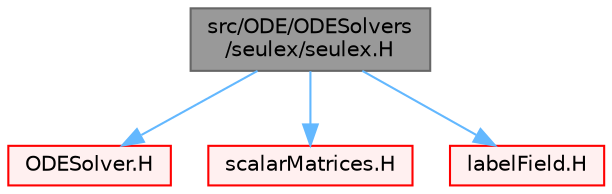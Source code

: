 digraph "src/ODE/ODESolvers/seulex/seulex.H"
{
 // LATEX_PDF_SIZE
  bgcolor="transparent";
  edge [fontname=Helvetica,fontsize=10,labelfontname=Helvetica,labelfontsize=10];
  node [fontname=Helvetica,fontsize=10,shape=box,height=0.2,width=0.4];
  Node1 [id="Node000001",label="src/ODE/ODESolvers\l/seulex/seulex.H",height=0.2,width=0.4,color="gray40", fillcolor="grey60", style="filled", fontcolor="black",tooltip=" "];
  Node1 -> Node2 [id="edge1_Node000001_Node000002",color="steelblue1",style="solid",tooltip=" "];
  Node2 [id="Node000002",label="ODESolver.H",height=0.2,width=0.4,color="red", fillcolor="#FFF0F0", style="filled",URL="$ODESolver_8H.html",tooltip=" "];
  Node1 -> Node162 [id="edge2_Node000001_Node000162",color="steelblue1",style="solid",tooltip=" "];
  Node162 [id="Node000162",label="scalarMatrices.H",height=0.2,width=0.4,color="red", fillcolor="#FFF0F0", style="filled",URL="$scalarMatrices_8H.html",tooltip=" "];
  Node1 -> Node186 [id="edge3_Node000001_Node000186",color="steelblue1",style="solid",tooltip=" "];
  Node186 [id="Node000186",label="labelField.H",height=0.2,width=0.4,color="red", fillcolor="#FFF0F0", style="filled",URL="$labelField_8H.html",tooltip=" "];
}
